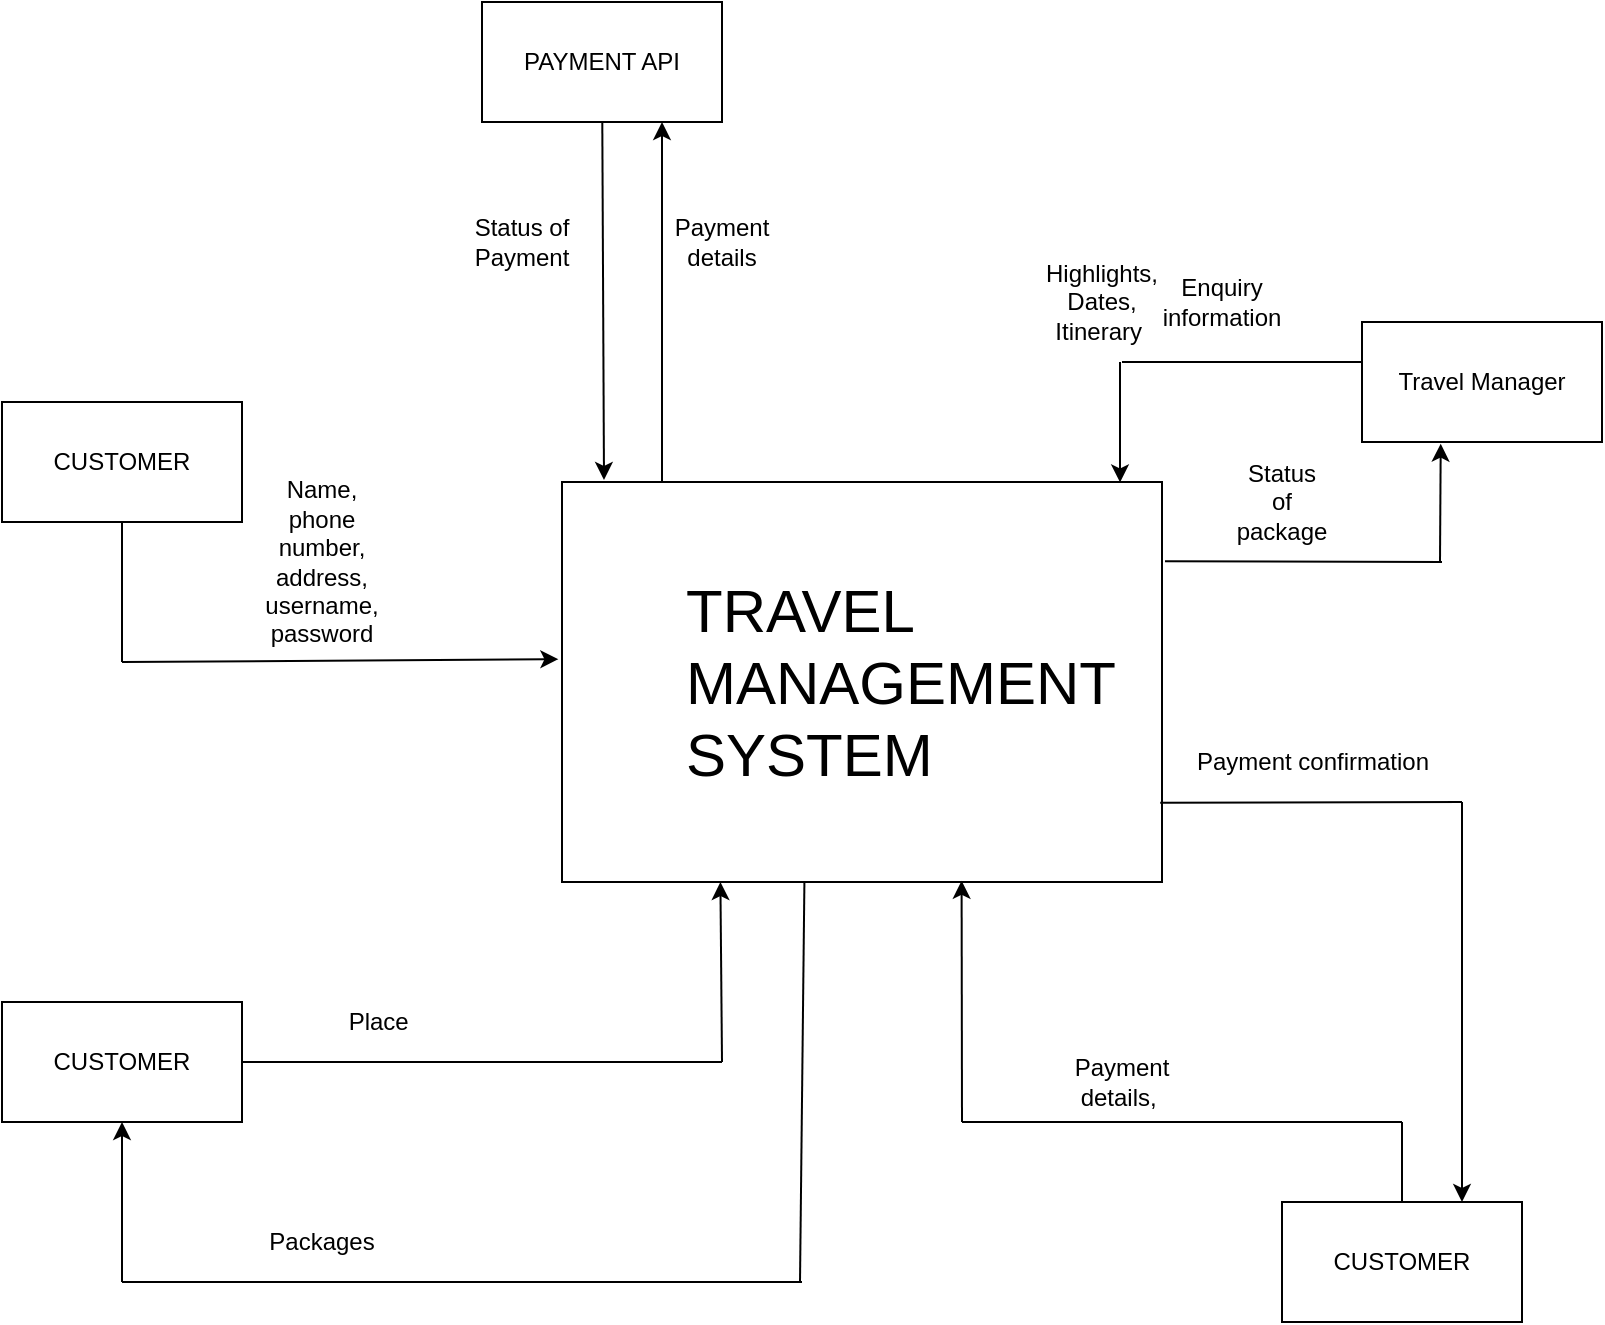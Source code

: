 <mxfile version="12.3.7" type="device" pages="1"><diagram id="eR-Zzudb7-YLm2qb72xR" name="Page-1"><mxGraphModel dx="854" dy="1620" grid="1" gridSize="10" guides="1" tooltips="1" connect="1" arrows="1" fold="1" page="1" pageScale="1" pageWidth="850" pageHeight="1100" math="0" shadow="0"><root><mxCell id="0"/><mxCell id="1" parent="0"/><mxCell id="frGhLrHPa-Byrz4Dg4Oi-1" value="" style="rounded=0;whiteSpace=wrap;html=1;" parent="1" vertex="1"><mxGeometry x="280" y="80" width="300" height="200" as="geometry"/></mxCell><mxCell id="frGhLrHPa-Byrz4Dg4Oi-2" value="&lt;font style=&quot;font-size: 30px&quot;&gt;TRAVEL MANAGEMENT SYSTEM&lt;/font&gt;" style="text;html=1;strokeColor=none;fillColor=none;align=left;verticalAlign=middle;whiteSpace=wrap;rounded=0;" parent="1" vertex="1"><mxGeometry x="340" y="170" width="40" height="20" as="geometry"/></mxCell><mxCell id="frGhLrHPa-Byrz4Dg4Oi-3" value="CUSTOMER" style="rounded=0;whiteSpace=wrap;html=1;" parent="1" vertex="1"><mxGeometry y="40" width="120" height="60" as="geometry"/></mxCell><mxCell id="frGhLrHPa-Byrz4Dg4Oi-4" value="" style="endArrow=classic;html=1;entryX=-0.006;entryY=0.443;entryDx=0;entryDy=0;entryPerimeter=0;" parent="1" target="frGhLrHPa-Byrz4Dg4Oi-1" edge="1"><mxGeometry width="50" height="50" relative="1" as="geometry"><mxPoint x="60" y="170" as="sourcePoint"/><mxPoint x="160" y="140" as="targetPoint"/></mxGeometry></mxCell><mxCell id="frGhLrHPa-Byrz4Dg4Oi-7" value="" style="endArrow=none;html=1;entryX=0.5;entryY=1;entryDx=0;entryDy=0;" parent="1" target="frGhLrHPa-Byrz4Dg4Oi-3" edge="1"><mxGeometry width="50" height="50" relative="1" as="geometry"><mxPoint x="60" y="170" as="sourcePoint"/><mxPoint x="60" y="150" as="targetPoint"/></mxGeometry></mxCell><mxCell id="frGhLrHPa-Byrz4Dg4Oi-8" value="Name, phone number, address, username, password" style="text;html=1;strokeColor=none;fillColor=none;align=center;verticalAlign=middle;whiteSpace=wrap;rounded=0;" parent="1" vertex="1"><mxGeometry x="140" y="110" width="40" height="20" as="geometry"/></mxCell><mxCell id="frGhLrHPa-Byrz4Dg4Oi-11" value="CUSTOMER" style="rounded=0;whiteSpace=wrap;html=1;" parent="1" vertex="1"><mxGeometry y="340" width="120" height="60" as="geometry"/></mxCell><mxCell id="frGhLrHPa-Byrz4Dg4Oi-12" value="" style="endArrow=classic;html=1;entryX=0.264;entryY=1;entryDx=0;entryDy=0;entryPerimeter=0;" parent="1" target="frGhLrHPa-Byrz4Dg4Oi-1" edge="1"><mxGeometry width="50" height="50" relative="1" as="geometry"><mxPoint x="360" y="370" as="sourcePoint"/><mxPoint x="290" y="360" as="targetPoint"/></mxGeometry></mxCell><mxCell id="frGhLrHPa-Byrz4Dg4Oi-13" value="" style="endArrow=none;html=1;exitX=1;exitY=0.5;exitDx=0;exitDy=0;" parent="1" source="frGhLrHPa-Byrz4Dg4Oi-11" edge="1"><mxGeometry width="50" height="50" relative="1" as="geometry"><mxPoint x="170" y="380" as="sourcePoint"/><mxPoint x="360" y="370" as="targetPoint"/></mxGeometry></mxCell><mxCell id="frGhLrHPa-Byrz4Dg4Oi-14" value="Place&amp;nbsp;" style="text;html=1;strokeColor=none;fillColor=none;align=center;verticalAlign=middle;whiteSpace=wrap;rounded=0;" parent="1" vertex="1"><mxGeometry x="170" y="340" width="40" height="20" as="geometry"/></mxCell><mxCell id="frGhLrHPa-Byrz4Dg4Oi-15" value="" style="endArrow=classic;html=1;" parent="1" edge="1"><mxGeometry width="50" height="50" relative="1" as="geometry"><mxPoint x="60" y="480" as="sourcePoint"/><mxPoint x="60" y="400" as="targetPoint"/></mxGeometry></mxCell><mxCell id="frGhLrHPa-Byrz4Dg4Oi-16" value="" style="endArrow=none;html=1;" parent="1" edge="1"><mxGeometry width="50" height="50" relative="1" as="geometry"><mxPoint x="60" y="480" as="sourcePoint"/><mxPoint x="400" y="480" as="targetPoint"/></mxGeometry></mxCell><mxCell id="frGhLrHPa-Byrz4Dg4Oi-17" value="" style="endArrow=none;html=1;entryX=0.404;entryY=1.002;entryDx=0;entryDy=0;entryPerimeter=0;" parent="1" target="frGhLrHPa-Byrz4Dg4Oi-1" edge="1"><mxGeometry width="50" height="50" relative="1" as="geometry"><mxPoint x="399" y="480" as="sourcePoint"/><mxPoint x="399" y="283" as="targetPoint"/></mxGeometry></mxCell><mxCell id="frGhLrHPa-Byrz4Dg4Oi-18" value="Packages" style="text;html=1;strokeColor=none;fillColor=none;align=center;verticalAlign=middle;whiteSpace=wrap;rounded=0;" parent="1" vertex="1"><mxGeometry x="140" y="450" width="40" height="20" as="geometry"/></mxCell><mxCell id="frGhLrHPa-Byrz4Dg4Oi-19" value="CUSTOMER" style="rounded=0;whiteSpace=wrap;html=1;" parent="1" vertex="1"><mxGeometry x="640" y="440" width="120" height="60" as="geometry"/></mxCell><mxCell id="frGhLrHPa-Byrz4Dg4Oi-21" value="" style="endArrow=none;html=1;" parent="1" edge="1"><mxGeometry width="50" height="50" relative="1" as="geometry"><mxPoint x="480" y="400" as="sourcePoint"/><mxPoint x="700" y="400" as="targetPoint"/></mxGeometry></mxCell><mxCell id="frGhLrHPa-Byrz4Dg4Oi-26" value="" style="endArrow=none;html=1;exitX=0.5;exitY=0;exitDx=0;exitDy=0;" parent="1" source="frGhLrHPa-Byrz4Dg4Oi-19" edge="1"><mxGeometry width="50" height="50" relative="1" as="geometry"><mxPoint x="660" y="400" as="sourcePoint"/><mxPoint x="700" y="400" as="targetPoint"/></mxGeometry></mxCell><mxCell id="frGhLrHPa-Byrz4Dg4Oi-27" value="" style="endArrow=classic;html=1;entryX=0.666;entryY=0.997;entryDx=0;entryDy=0;entryPerimeter=0;" parent="1" target="frGhLrHPa-Byrz4Dg4Oi-1" edge="1"><mxGeometry width="50" height="50" relative="1" as="geometry"><mxPoint x="480" y="400" as="sourcePoint"/><mxPoint x="490" y="320" as="targetPoint"/></mxGeometry></mxCell><mxCell id="frGhLrHPa-Byrz4Dg4Oi-28" value="" style="endArrow=classic;html=1;entryX=0.75;entryY=0;entryDx=0;entryDy=0;" parent="1" target="frGhLrHPa-Byrz4Dg4Oi-19" edge="1"><mxGeometry width="50" height="50" relative="1" as="geometry"><mxPoint x="730" y="240" as="sourcePoint"/><mxPoint x="720" y="420" as="targetPoint"/></mxGeometry></mxCell><mxCell id="frGhLrHPa-Byrz4Dg4Oi-29" value="" style="endArrow=none;html=1;exitX=0.997;exitY=0.802;exitDx=0;exitDy=0;exitPerimeter=0;" parent="1" source="frGhLrHPa-Byrz4Dg4Oi-1" edge="1"><mxGeometry width="50" height="50" relative="1" as="geometry"><mxPoint x="581" y="240" as="sourcePoint"/><mxPoint x="730" y="240" as="targetPoint"/></mxGeometry></mxCell><mxCell id="frGhLrHPa-Byrz4Dg4Oi-31" value="Travel Manager" style="rounded=0;whiteSpace=wrap;html=1;" parent="1" vertex="1"><mxGeometry x="680" width="120" height="60" as="geometry"/></mxCell><mxCell id="frGhLrHPa-Byrz4Dg4Oi-33" value="" style="endArrow=none;html=1;exitX=1.005;exitY=0.198;exitDx=0;exitDy=0;exitPerimeter=0;" parent="1" source="frGhLrHPa-Byrz4Dg4Oi-1" edge="1"><mxGeometry width="50" height="50" relative="1" as="geometry"><mxPoint x="490" y="130" as="sourcePoint"/><mxPoint x="720" y="120" as="targetPoint"/></mxGeometry></mxCell><mxCell id="frGhLrHPa-Byrz4Dg4Oi-34" value="" style="endArrow=classic;html=1;entryX=0.328;entryY=1.014;entryDx=0;entryDy=0;entryPerimeter=0;" parent="1" target="frGhLrHPa-Byrz4Dg4Oi-31" edge="1"><mxGeometry width="50" height="50" relative="1" as="geometry"><mxPoint x="719" y="120" as="sourcePoint"/><mxPoint x="710" y="70" as="targetPoint"/></mxGeometry></mxCell><mxCell id="frGhLrHPa-Byrz4Dg4Oi-35" value="" style="endArrow=classic;html=1;entryX=0.93;entryY=0.001;entryDx=0;entryDy=0;entryPerimeter=0;" parent="1" target="frGhLrHPa-Byrz4Dg4Oi-1" edge="1"><mxGeometry width="50" height="50" relative="1" as="geometry"><mxPoint x="559" y="20" as="sourcePoint"/><mxPoint x="550" y="10" as="targetPoint"/></mxGeometry></mxCell><mxCell id="frGhLrHPa-Byrz4Dg4Oi-36" value="" style="endArrow=none;html=1;entryX=0;entryY=0.333;entryDx=0;entryDy=0;entryPerimeter=0;" parent="1" target="frGhLrHPa-Byrz4Dg4Oi-31" edge="1"><mxGeometry width="50" height="50" relative="1" as="geometry"><mxPoint x="560" y="20" as="sourcePoint"/><mxPoint x="630" y="10" as="targetPoint"/></mxGeometry></mxCell><mxCell id="frGhLrHPa-Byrz4Dg4Oi-37" value="Highlights, Dates, Itinerary&amp;nbsp;" style="text;html=1;strokeColor=none;fillColor=none;align=center;verticalAlign=middle;whiteSpace=wrap;rounded=0;" parent="1" vertex="1"><mxGeometry x="530" y="-20" width="40" height="20" as="geometry"/></mxCell><mxCell id="frGhLrHPa-Byrz4Dg4Oi-38" value="Enquiry information" style="text;html=1;strokeColor=none;fillColor=none;align=center;verticalAlign=middle;whiteSpace=wrap;rounded=0;" parent="1" vertex="1"><mxGeometry x="590" y="-20" width="40" height="20" as="geometry"/></mxCell><mxCell id="frGhLrHPa-Byrz4Dg4Oi-39" value="Status of package" style="text;html=1;strokeColor=none;fillColor=none;align=center;verticalAlign=middle;whiteSpace=wrap;rounded=0;" parent="1" vertex="1"><mxGeometry x="620" y="80" width="40" height="20" as="geometry"/></mxCell><mxCell id="frGhLrHPa-Byrz4Dg4Oi-42" value="PAYMENT API" style="rounded=0;whiteSpace=wrap;html=1;" parent="1" vertex="1"><mxGeometry x="240" y="-160" width="120" height="60" as="geometry"/></mxCell><mxCell id="frGhLrHPa-Byrz4Dg4Oi-43" value="" style="endArrow=classic;html=1;entryX=0.07;entryY=-0.005;entryDx=0;entryDy=0;entryPerimeter=0;" parent="1" source="frGhLrHPa-Byrz4Dg4Oi-42" target="frGhLrHPa-Byrz4Dg4Oi-1" edge="1"><mxGeometry width="50" height="50" relative="1" as="geometry"><mxPoint x="250" y="50" as="sourcePoint"/><mxPoint x="300" as="targetPoint"/></mxGeometry></mxCell><mxCell id="frGhLrHPa-Byrz4Dg4Oi-44" value="" style="endArrow=classic;html=1;entryX=0.75;entryY=1;entryDx=0;entryDy=0;" parent="1" target="frGhLrHPa-Byrz4Dg4Oi-42" edge="1"><mxGeometry width="50" height="50" relative="1" as="geometry"><mxPoint x="330" y="80" as="sourcePoint"/><mxPoint x="380" y="-30" as="targetPoint"/></mxGeometry></mxCell><mxCell id="frGhLrHPa-Byrz4Dg4Oi-45" value="Status of Payment" style="text;html=1;strokeColor=none;fillColor=none;align=center;verticalAlign=middle;whiteSpace=wrap;rounded=0;" parent="1" vertex="1"><mxGeometry x="240" y="-50" width="40" height="20" as="geometry"/></mxCell><mxCell id="frGhLrHPa-Byrz4Dg4Oi-46" value="Payment details" style="text;html=1;strokeColor=none;fillColor=none;align=center;verticalAlign=middle;whiteSpace=wrap;rounded=0;" parent="1" vertex="1"><mxGeometry x="340" y="-50" width="40" height="20" as="geometry"/></mxCell><mxCell id="frGhLrHPa-Byrz4Dg4Oi-47" value="Payment details,&amp;nbsp;" style="text;html=1;strokeColor=none;fillColor=none;align=center;verticalAlign=middle;whiteSpace=wrap;rounded=0;" parent="1" vertex="1"><mxGeometry x="540" y="370" width="40" height="20" as="geometry"/></mxCell><mxCell id="UkY8KTqj-03rD4kNe0-Z-2" value="Payment confirmation" style="text;html=1;align=center;verticalAlign=middle;resizable=0;points=[];;autosize=1;" vertex="1" parent="1"><mxGeometry x="590" y="210" width="130" height="20" as="geometry"/></mxCell></root></mxGraphModel></diagram></mxfile>